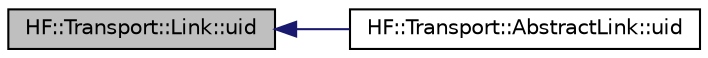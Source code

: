 digraph "HF::Transport::Link::uid"
{
  edge [fontname="Helvetica",fontsize="10",labelfontname="Helvetica",labelfontsize="10"];
  node [fontname="Helvetica",fontsize="10",shape=record];
  rankdir="LR";
  Node7 [label="HF::Transport::Link::uid",height=0.2,width=0.4,color="black", fillcolor="grey75", style="filled", fontcolor="black"];
  Node7 -> Node8 [dir="back",color="midnightblue",fontsize="10",style="solid",fontname="Helvetica"];
  Node8 [label="HF::Transport::AbstractLink::uid",height=0.2,width=0.4,color="black", fillcolor="white", style="filled",URL="$classHF_1_1Transport_1_1AbstractLink.html#a2fd0007a7642cbf379269ca304ddf7b1",tooltip="Return the end-point UID associated with this link. "];
}
